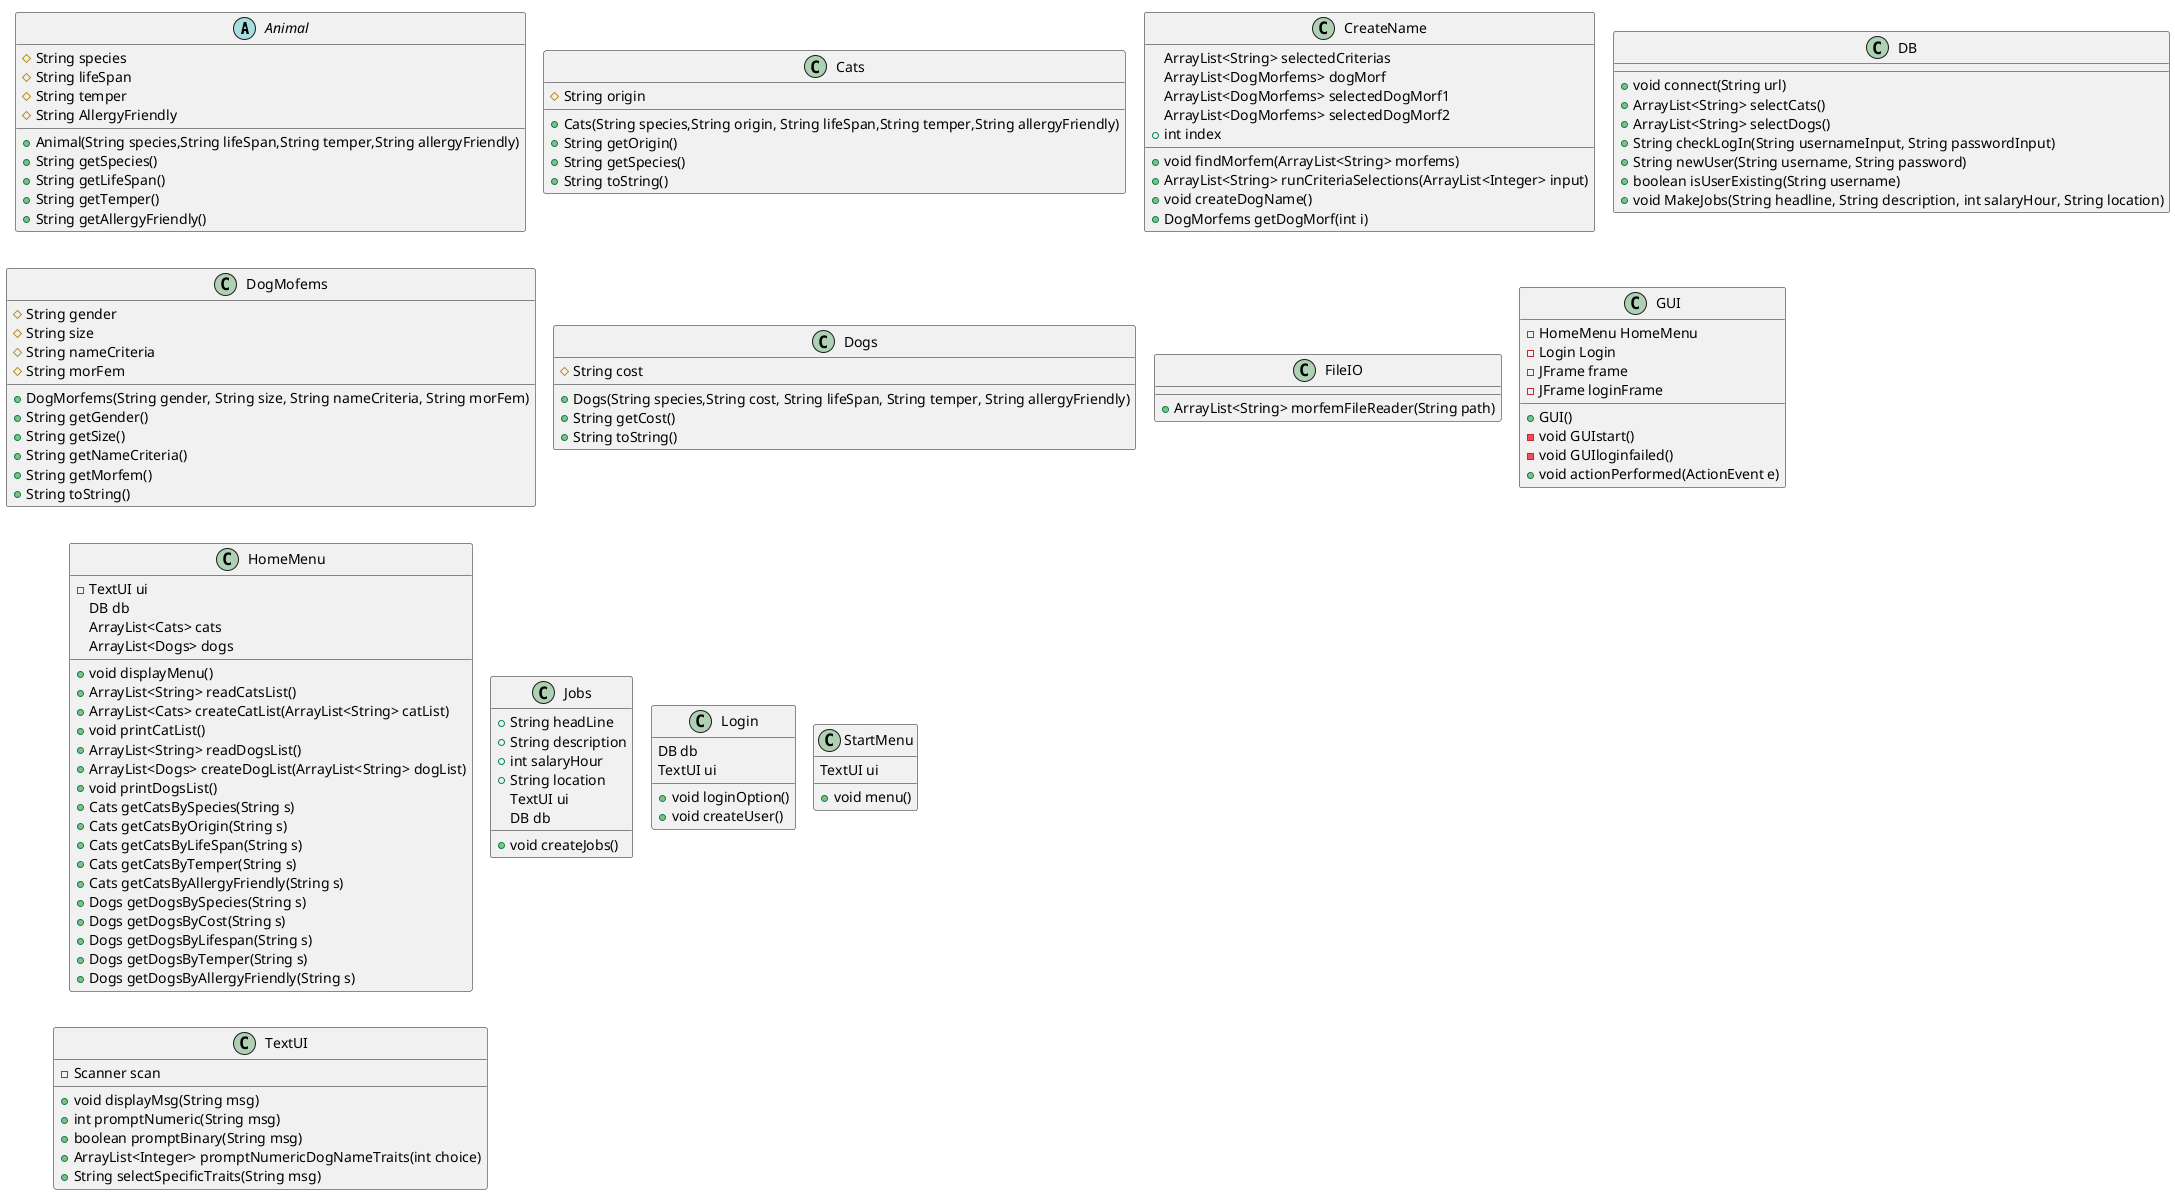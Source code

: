@startuml
'https://plantuml.com/class-diagram
!pragma layout smetana

abstract class Animal{
#String species
#String lifeSpan
#String temper
#String AllergyFriendly
+Animal(String species,String lifeSpan,String temper,String allergyFriendly)
+String getSpecies()
+String getLifeSpan()
+String getTemper()
+String getAllergyFriendly()
}

class Cats{
#String origin
+Cats(String species,String origin, String lifeSpan,String temper,String allergyFriendly)
+String getOrigin()
+String getSpecies()
+String toString()
}

class CreateName{
ArrayList<String> selectedCriterias
ArrayList<DogMorfems> dogMorf
ArrayList<DogMorfems> selectedDogMorf1
ArrayList<DogMorfems> selectedDogMorf2
+int index
+void findMorfem(ArrayList<String> morfems)
+ArrayList<String> runCriteriaSelections(ArrayList<Integer> input)
+void createDogName()
+DogMorfems getDogMorf(int i)
}

class DB{
+void connect(String url)
+ArrayList<String> selectCats()
+ArrayList<String> selectDogs()
+String checkLogIn(String usernameInput, String passwordInput)
+String newUser(String username, String password)
+boolean isUserExisting(String username)
+void MakeJobs(String headline, String description, int salaryHour, String location)
}

class DogMofems{
#String gender
#String size
#String nameCriteria
#String morFem
+DogMorfems(String gender, String size, String nameCriteria, String morFem)
+String getGender()
+String getSize()
+String getNameCriteria()
+String getMorfem()
+String toString()
}

class Dogs{
#String cost
+Dogs(String species,String cost, String lifeSpan, String temper, String allergyFriendly)
+String getCost()
+String toString()
}

class FileIO{
+ArrayList<String> morfemFileReader(String path)
}

class GUI{
-HomeMenu HomeMenu
-Login Login
-JFrame frame
-JFrame loginFrame
+GUI()
-void GUIstart()
-void GUIloginfailed()
+void actionPerformed(ActionEvent e)
}

class HomeMenu{
-TextUI ui
DB db
ArrayList<Cats> cats
ArrayList<Dogs> dogs
+void displayMenu()
+ArrayList<String> readCatsList()
+ArrayList<Cats> createCatList(ArrayList<String> catList)
+void printCatList()
+ArrayList<String> readDogsList()
+ArrayList<Dogs> createDogList(ArrayList<String> dogList)
+void printDogsList()
+Cats getCatsBySpecies(String s)
+Cats getCatsByOrigin(String s)
+Cats getCatsByLifeSpan(String s)
+Cats getCatsByTemper(String s)
+Cats getCatsByAllergyFriendly(String s)
+Dogs getDogsBySpecies(String s)
+Dogs getDogsByCost(String s)
+Dogs getDogsByLifespan(String s)
+Dogs getDogsByTemper(String s)
+Dogs getDogsByAllergyFriendly(String s)
}

class Jobs{
+String headLine
+String description
+int salaryHour
+String location
TextUI ui
DB db
+void createJobs()
}

class Login{
DB db
TextUI ui
+void loginOption()
+void createUser()
}

class StartMenu{
TextUI ui
+void menu()
}

class TextUI{
-Scanner scan
+void displayMsg(String msg)
+int promptNumeric(String msg)
+boolean promptBinary(String msg)
+ArrayList<Integer> promptNumericDogNameTraits(int choice)
+String selectSpecificTraits(String msg)
}


@enduml